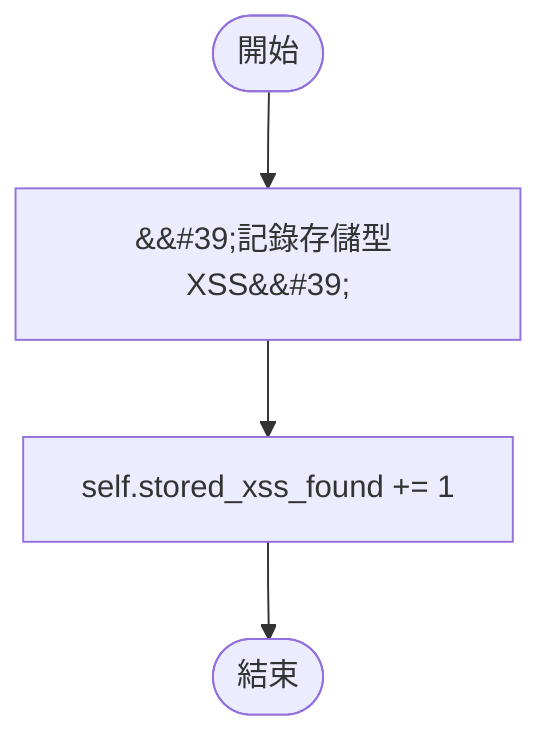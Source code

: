 flowchart TB
    n1([開始])
    n2([結束])
    n3[&amp;&#35;39;記錄存儲型 XSS&amp;&#35;39;]
    n4[self.stored_xss_found += 1]
    n1 --> n3
    n3 --> n4
    n4 --> n2